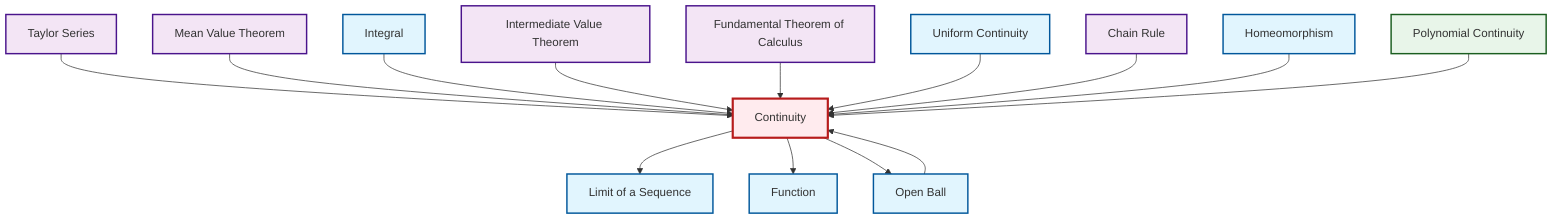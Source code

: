 graph TD
    classDef definition fill:#e1f5fe,stroke:#01579b,stroke-width:2px
    classDef theorem fill:#f3e5f5,stroke:#4a148c,stroke-width:2px
    classDef axiom fill:#fff3e0,stroke:#e65100,stroke-width:2px
    classDef example fill:#e8f5e9,stroke:#1b5e20,stroke-width:2px
    classDef current fill:#ffebee,stroke:#b71c1c,stroke-width:3px
    thm-chain-rule["Chain Rule"]:::theorem
    def-integral["Integral"]:::definition
    thm-taylor-series["Taylor Series"]:::theorem
    thm-intermediate-value["Intermediate Value Theorem"]:::theorem
    thm-mean-value["Mean Value Theorem"]:::theorem
    def-homeomorphism["Homeomorphism"]:::definition
    ex-polynomial-continuity["Polynomial Continuity"]:::example
    def-uniform-continuity["Uniform Continuity"]:::definition
    def-limit["Limit of a Sequence"]:::definition
    def-continuity["Continuity"]:::definition
    thm-fundamental-calculus["Fundamental Theorem of Calculus"]:::theorem
    def-open-ball["Open Ball"]:::definition
    def-function["Function"]:::definition
    thm-taylor-series --> def-continuity
    thm-mean-value --> def-continuity
    def-integral --> def-continuity
    def-continuity --> def-limit
    def-open-ball --> def-continuity
    thm-intermediate-value --> def-continuity
    thm-fundamental-calculus --> def-continuity
    def-continuity --> def-function
    def-continuity --> def-open-ball
    def-uniform-continuity --> def-continuity
    thm-chain-rule --> def-continuity
    def-homeomorphism --> def-continuity
    ex-polynomial-continuity --> def-continuity
    class def-continuity current